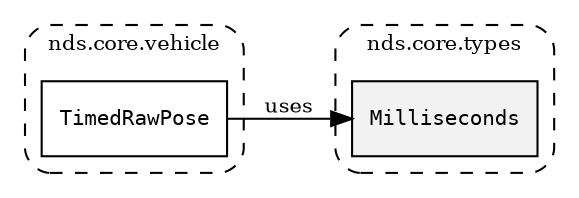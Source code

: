 /**
 * This dot file creates symbol collaboration diagram for Milliseconds.
 */
digraph ZSERIO
{
    node [shape=box, fontsize=10];
    rankdir="LR";
    fontsize=10;
    tooltip="Milliseconds collaboration diagram";

    subgraph "cluster_nds.core.types"
    {
        style="dashed, rounded";
        label="nds.core.types";
        tooltip="Package nds.core.types";
        href="../../../content/packages/nds.core.types.html#Package-nds-core-types";
        target="_parent";

        "Milliseconds" [style="filled", fillcolor="#0000000D", target="_parent", label=<<font face="monospace"><table align="center" border="0" cellspacing="0" cellpadding="0"><tr><td href="../../../content/packages/nds.core.types.html#Subtype-Milliseconds" title="Subtype defined in nds.core.types">Milliseconds</td></tr></table></font>>];
    }

    subgraph "cluster_nds.core.vehicle"
    {
        style="dashed, rounded";
        label="nds.core.vehicle";
        tooltip="Package nds.core.vehicle";
        href="../../../content/packages/nds.core.vehicle.html#Package-nds-core-vehicle";
        target="_parent";

        "TimedRawPose" [target="_parent", label=<<font face="monospace"><table align="center" border="0" cellspacing="0" cellpadding="0"><tr><td href="../../../content/packages/nds.core.vehicle.html#Structure-TimedRawPose" title="Structure defined in nds.core.vehicle">TimedRawPose</td></tr></table></font>>];
    }

    "TimedRawPose" -> "Milliseconds" [label="uses", fontsize=10];
}
